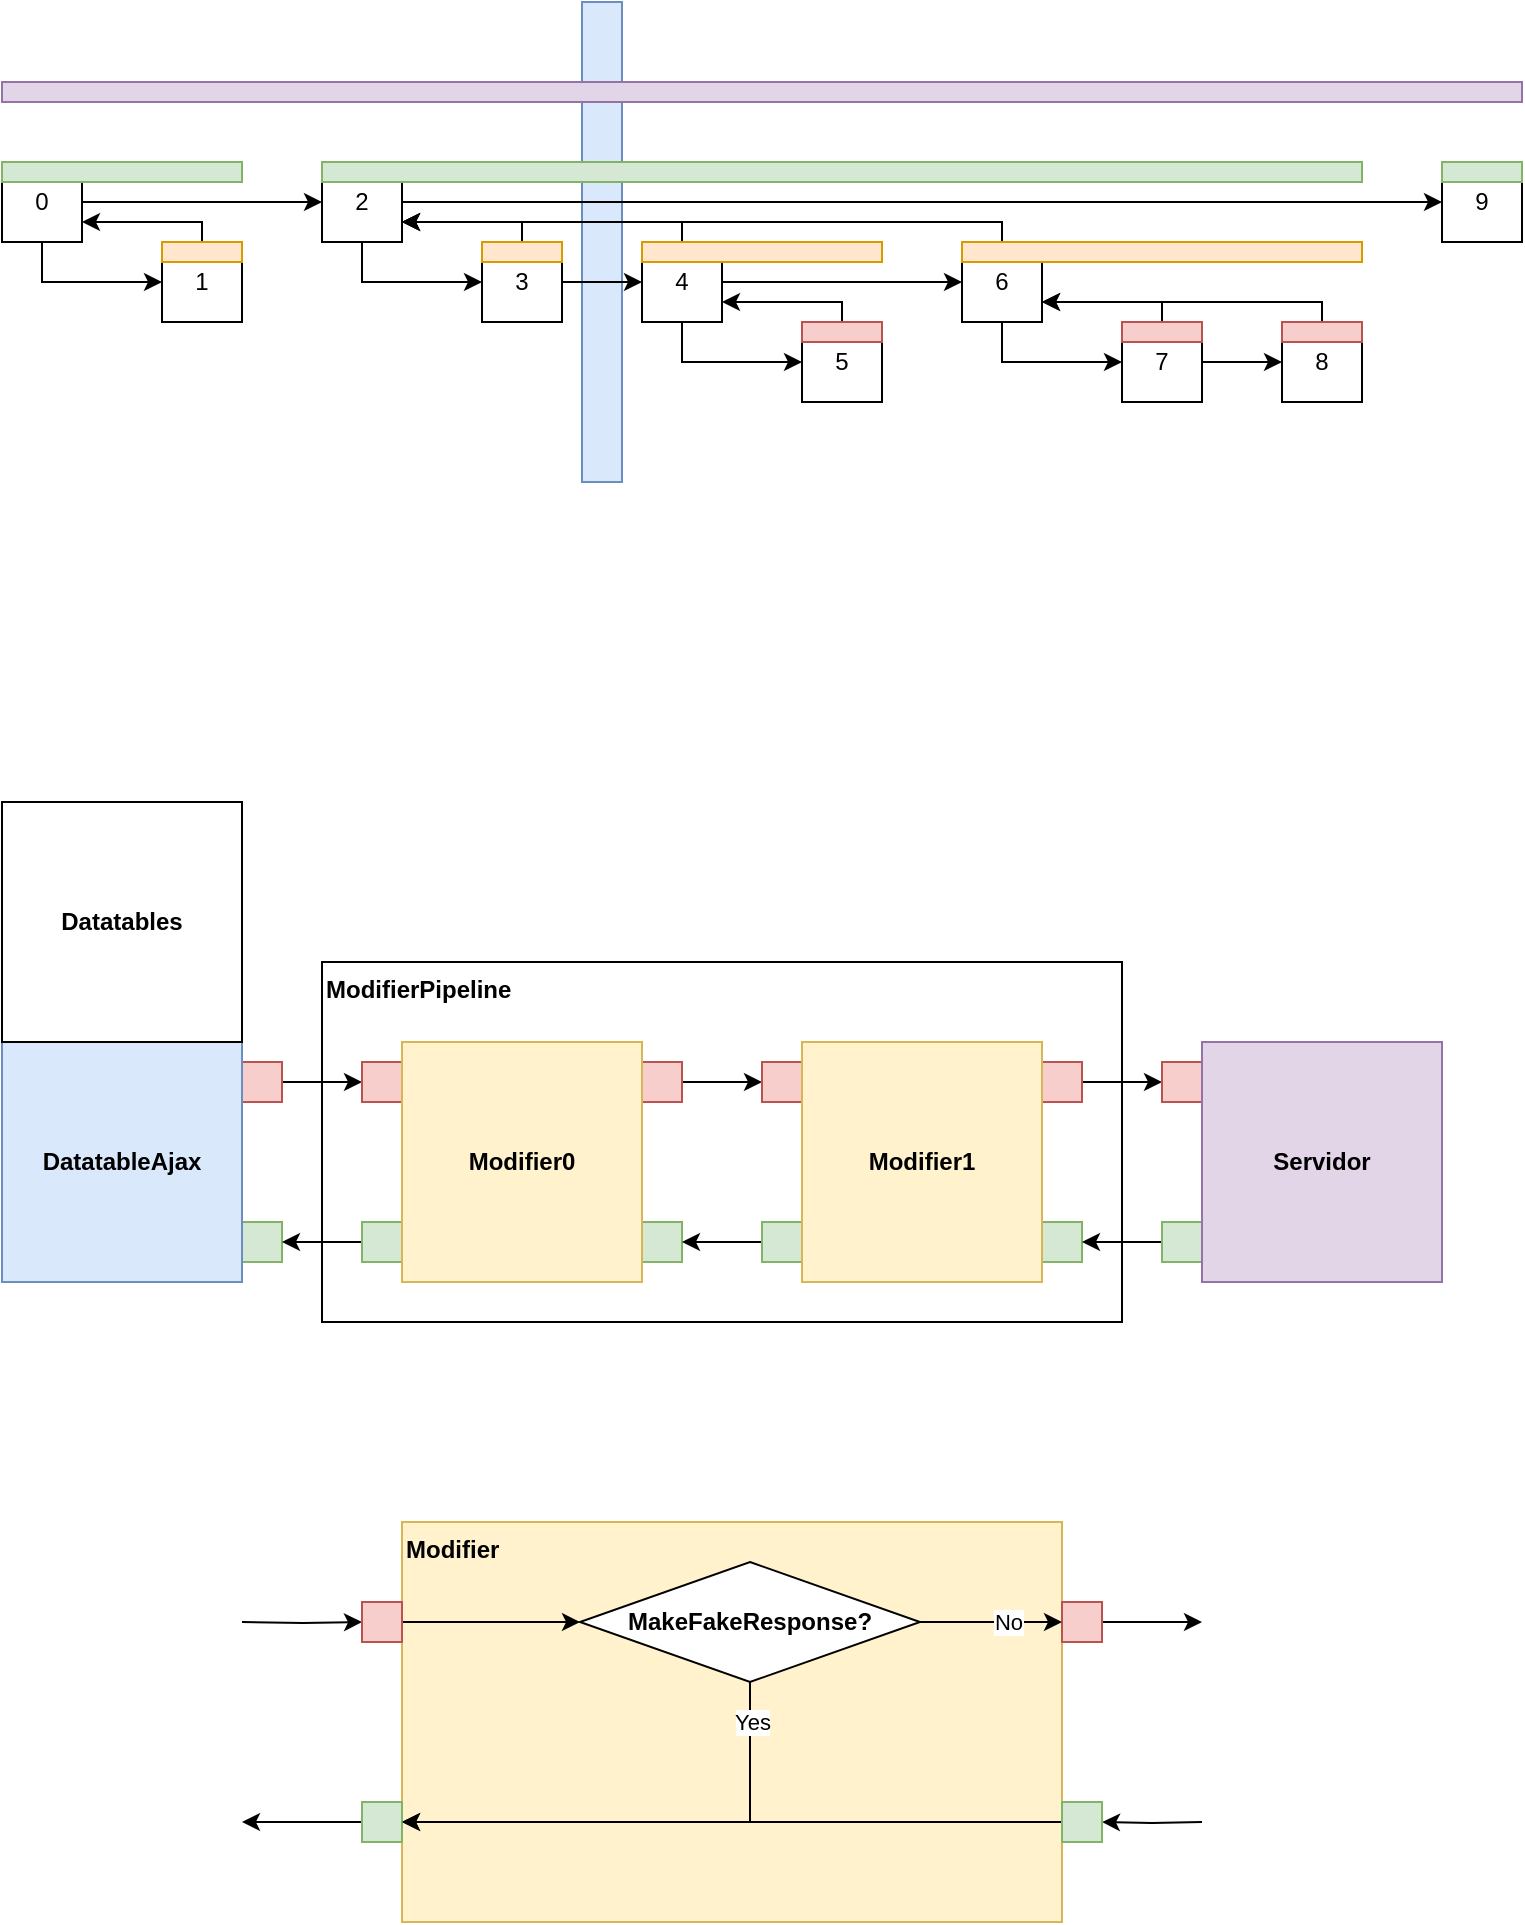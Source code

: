 <mxfile version="14.6.6" type="github">
  <diagram id="irB2v04NACGP2dBbuSmz" name="Page-1">
    <mxGraphModel dx="1240" dy="711" grid="1" gridSize="10" guides="1" tooltips="1" connect="1" arrows="1" fold="1" page="1" pageScale="1" pageWidth="827" pageHeight="1169" math="0" shadow="0">
      <root>
        <mxCell id="0" />
        <mxCell id="1" parent="0" />
        <mxCell id="42SlKrIPYoTbg7gqpLMP-43" value="&lt;b&gt;ModifierPipeline&lt;/b&gt;" style="rounded=0;whiteSpace=wrap;html=1;align=left;verticalAlign=top;" vertex="1" parent="1">
          <mxGeometry x="200" y="480" width="400" height="180" as="geometry" />
        </mxCell>
        <mxCell id="koz-F7RfOrb6fmqKRFEv-27" value="" style="rounded=0;whiteSpace=wrap;html=1;fillColor=#dae8fc;strokeColor=#6c8ebf;" parent="1" vertex="1">
          <mxGeometry x="330" width="20" height="240" as="geometry" />
        </mxCell>
        <mxCell id="koz-F7RfOrb6fmqKRFEv-3" style="edgeStyle=orthogonalEdgeStyle;rounded=0;orthogonalLoop=1;jettySize=auto;html=1;entryX=0;entryY=0.5;entryDx=0;entryDy=0;" parent="1" source="koz-F7RfOrb6fmqKRFEv-1" target="koz-F7RfOrb6fmqKRFEv-2" edge="1">
          <mxGeometry relative="1" as="geometry">
            <Array as="points">
              <mxPoint x="60" y="140" />
            </Array>
          </mxGeometry>
        </mxCell>
        <mxCell id="koz-F7RfOrb6fmqKRFEv-6" style="edgeStyle=orthogonalEdgeStyle;rounded=0;orthogonalLoop=1;jettySize=auto;html=1;entryX=0;entryY=0.5;entryDx=0;entryDy=0;" parent="1" source="koz-F7RfOrb6fmqKRFEv-1" target="koz-F7RfOrb6fmqKRFEv-4" edge="1">
          <mxGeometry relative="1" as="geometry" />
        </mxCell>
        <mxCell id="koz-F7RfOrb6fmqKRFEv-1" value="0" style="rounded=0;whiteSpace=wrap;html=1;" parent="1" vertex="1">
          <mxGeometry x="40" y="80" width="40" height="40" as="geometry" />
        </mxCell>
        <mxCell id="koz-F7RfOrb6fmqKRFEv-5" style="edgeStyle=orthogonalEdgeStyle;rounded=0;orthogonalLoop=1;jettySize=auto;html=1;entryX=1;entryY=0.75;entryDx=0;entryDy=0;" parent="1" source="koz-F7RfOrb6fmqKRFEv-2" target="koz-F7RfOrb6fmqKRFEv-1" edge="1">
          <mxGeometry relative="1" as="geometry">
            <Array as="points">
              <mxPoint x="140" y="110" />
            </Array>
          </mxGeometry>
        </mxCell>
        <mxCell id="koz-F7RfOrb6fmqKRFEv-2" value="1" style="rounded=0;whiteSpace=wrap;html=1;" parent="1" vertex="1">
          <mxGeometry x="120" y="120" width="40" height="40" as="geometry" />
        </mxCell>
        <mxCell id="koz-F7RfOrb6fmqKRFEv-16" style="edgeStyle=orthogonalEdgeStyle;rounded=0;orthogonalLoop=1;jettySize=auto;html=1;entryX=0;entryY=0.5;entryDx=0;entryDy=0;exitX=0.5;exitY=1;exitDx=0;exitDy=0;" parent="1" source="koz-F7RfOrb6fmqKRFEv-4" target="koz-F7RfOrb6fmqKRFEv-7" edge="1">
          <mxGeometry relative="1" as="geometry" />
        </mxCell>
        <mxCell id="koz-F7RfOrb6fmqKRFEv-26" style="edgeStyle=orthogonalEdgeStyle;rounded=0;orthogonalLoop=1;jettySize=auto;html=1;entryX=0;entryY=0.5;entryDx=0;entryDy=0;" parent="1" source="koz-F7RfOrb6fmqKRFEv-4" target="koz-F7RfOrb6fmqKRFEv-19" edge="1">
          <mxGeometry relative="1" as="geometry" />
        </mxCell>
        <mxCell id="koz-F7RfOrb6fmqKRFEv-4" value="2" style="rounded=0;whiteSpace=wrap;html=1;" parent="1" vertex="1">
          <mxGeometry x="200" y="80" width="40" height="40" as="geometry" />
        </mxCell>
        <mxCell id="koz-F7RfOrb6fmqKRFEv-13" style="edgeStyle=orthogonalEdgeStyle;rounded=0;orthogonalLoop=1;jettySize=auto;html=1;entryX=1;entryY=0.75;entryDx=0;entryDy=0;" parent="1" source="koz-F7RfOrb6fmqKRFEv-7" target="koz-F7RfOrb6fmqKRFEv-4" edge="1">
          <mxGeometry relative="1" as="geometry">
            <Array as="points">
              <mxPoint x="300" y="110" />
            </Array>
          </mxGeometry>
        </mxCell>
        <mxCell id="koz-F7RfOrb6fmqKRFEv-17" style="edgeStyle=orthogonalEdgeStyle;rounded=0;orthogonalLoop=1;jettySize=auto;html=1;entryX=0;entryY=0.5;entryDx=0;entryDy=0;" parent="1" source="koz-F7RfOrb6fmqKRFEv-7" target="koz-F7RfOrb6fmqKRFEv-8" edge="1">
          <mxGeometry relative="1" as="geometry" />
        </mxCell>
        <mxCell id="koz-F7RfOrb6fmqKRFEv-7" value="3" style="rounded=0;whiteSpace=wrap;html=1;" parent="1" vertex="1">
          <mxGeometry x="280" y="120" width="40" height="40" as="geometry" />
        </mxCell>
        <mxCell id="koz-F7RfOrb6fmqKRFEv-14" style="edgeStyle=orthogonalEdgeStyle;rounded=0;orthogonalLoop=1;jettySize=auto;html=1;entryX=1;entryY=0.75;entryDx=0;entryDy=0;" parent="1" source="koz-F7RfOrb6fmqKRFEv-8" target="koz-F7RfOrb6fmqKRFEv-4" edge="1">
          <mxGeometry relative="1" as="geometry">
            <Array as="points">
              <mxPoint x="380" y="110" />
            </Array>
          </mxGeometry>
        </mxCell>
        <mxCell id="koz-F7RfOrb6fmqKRFEv-18" style="edgeStyle=orthogonalEdgeStyle;rounded=0;orthogonalLoop=1;jettySize=auto;html=1;entryX=0;entryY=0.5;entryDx=0;entryDy=0;" parent="1" source="koz-F7RfOrb6fmqKRFEv-8" target="koz-F7RfOrb6fmqKRFEv-10" edge="1">
          <mxGeometry relative="1" as="geometry" />
        </mxCell>
        <mxCell id="koz-F7RfOrb6fmqKRFEv-21" style="edgeStyle=orthogonalEdgeStyle;rounded=0;orthogonalLoop=1;jettySize=auto;html=1;entryX=0;entryY=0.5;entryDx=0;entryDy=0;" parent="1" source="koz-F7RfOrb6fmqKRFEv-8" target="koz-F7RfOrb6fmqKRFEv-9" edge="1">
          <mxGeometry relative="1" as="geometry">
            <Array as="points">
              <mxPoint x="380" y="180" />
            </Array>
          </mxGeometry>
        </mxCell>
        <mxCell id="koz-F7RfOrb6fmqKRFEv-8" value="4" style="rounded=0;whiteSpace=wrap;html=1;" parent="1" vertex="1">
          <mxGeometry x="360" y="120" width="40" height="40" as="geometry" />
        </mxCell>
        <mxCell id="koz-F7RfOrb6fmqKRFEv-20" style="edgeStyle=orthogonalEdgeStyle;rounded=0;orthogonalLoop=1;jettySize=auto;html=1;entryX=1;entryY=0.75;entryDx=0;entryDy=0;" parent="1" source="koz-F7RfOrb6fmqKRFEv-9" target="koz-F7RfOrb6fmqKRFEv-8" edge="1">
          <mxGeometry relative="1" as="geometry">
            <Array as="points">
              <mxPoint x="460" y="150" />
            </Array>
          </mxGeometry>
        </mxCell>
        <mxCell id="koz-F7RfOrb6fmqKRFEv-9" value="5" style="rounded=0;whiteSpace=wrap;html=1;" parent="1" vertex="1">
          <mxGeometry x="440" y="160" width="40" height="40" as="geometry" />
        </mxCell>
        <mxCell id="koz-F7RfOrb6fmqKRFEv-15" style="edgeStyle=orthogonalEdgeStyle;rounded=0;orthogonalLoop=1;jettySize=auto;html=1;entryX=1;entryY=0.75;entryDx=0;entryDy=0;" parent="1" source="koz-F7RfOrb6fmqKRFEv-10" target="koz-F7RfOrb6fmqKRFEv-4" edge="1">
          <mxGeometry relative="1" as="geometry">
            <Array as="points">
              <mxPoint x="540" y="110" />
            </Array>
          </mxGeometry>
        </mxCell>
        <mxCell id="koz-F7RfOrb6fmqKRFEv-24" style="edgeStyle=orthogonalEdgeStyle;rounded=0;orthogonalLoop=1;jettySize=auto;html=1;entryX=0;entryY=0.5;entryDx=0;entryDy=0;" parent="1" source="koz-F7RfOrb6fmqKRFEv-10" target="koz-F7RfOrb6fmqKRFEv-11" edge="1">
          <mxGeometry relative="1" as="geometry">
            <Array as="points">
              <mxPoint x="540" y="180" />
            </Array>
          </mxGeometry>
        </mxCell>
        <mxCell id="koz-F7RfOrb6fmqKRFEv-10" value="6" style="rounded=0;whiteSpace=wrap;html=1;" parent="1" vertex="1">
          <mxGeometry x="520" y="120" width="40" height="40" as="geometry" />
        </mxCell>
        <mxCell id="koz-F7RfOrb6fmqKRFEv-22" style="edgeStyle=orthogonalEdgeStyle;rounded=0;orthogonalLoop=1;jettySize=auto;html=1;entryX=1;entryY=0.75;entryDx=0;entryDy=0;" parent="1" source="koz-F7RfOrb6fmqKRFEv-11" target="koz-F7RfOrb6fmqKRFEv-10" edge="1">
          <mxGeometry relative="1" as="geometry">
            <Array as="points">
              <mxPoint x="620" y="150" />
            </Array>
          </mxGeometry>
        </mxCell>
        <mxCell id="koz-F7RfOrb6fmqKRFEv-25" style="edgeStyle=orthogonalEdgeStyle;rounded=0;orthogonalLoop=1;jettySize=auto;html=1;entryX=0;entryY=0.5;entryDx=0;entryDy=0;" parent="1" source="koz-F7RfOrb6fmqKRFEv-11" target="koz-F7RfOrb6fmqKRFEv-12" edge="1">
          <mxGeometry relative="1" as="geometry" />
        </mxCell>
        <mxCell id="koz-F7RfOrb6fmqKRFEv-11" value="7" style="rounded=0;whiteSpace=wrap;html=1;" parent="1" vertex="1">
          <mxGeometry x="600" y="160" width="40" height="40" as="geometry" />
        </mxCell>
        <mxCell id="koz-F7RfOrb6fmqKRFEv-23" style="edgeStyle=orthogonalEdgeStyle;rounded=0;orthogonalLoop=1;jettySize=auto;html=1;entryX=1;entryY=0.75;entryDx=0;entryDy=0;" parent="1" source="koz-F7RfOrb6fmqKRFEv-12" target="koz-F7RfOrb6fmqKRFEv-10" edge="1">
          <mxGeometry relative="1" as="geometry">
            <Array as="points">
              <mxPoint x="700" y="150" />
            </Array>
          </mxGeometry>
        </mxCell>
        <mxCell id="koz-F7RfOrb6fmqKRFEv-12" value="8" style="rounded=0;whiteSpace=wrap;html=1;" parent="1" vertex="1">
          <mxGeometry x="680" y="160" width="40" height="40" as="geometry" />
        </mxCell>
        <mxCell id="koz-F7RfOrb6fmqKRFEv-19" value="9" style="rounded=0;whiteSpace=wrap;html=1;" parent="1" vertex="1">
          <mxGeometry x="760" y="80" width="40" height="40" as="geometry" />
        </mxCell>
        <mxCell id="koz-F7RfOrb6fmqKRFEv-28" value="" style="rounded=0;whiteSpace=wrap;html=1;fillColor=#d5e8d4;strokeColor=#82b366;" parent="1" vertex="1">
          <mxGeometry x="200" y="80" width="520" height="10" as="geometry" />
        </mxCell>
        <mxCell id="koz-F7RfOrb6fmqKRFEv-29" value="" style="rounded=0;whiteSpace=wrap;html=1;fillColor=#ffe6cc;strokeColor=#d79b00;" parent="1" vertex="1">
          <mxGeometry x="280" y="120" width="40" height="10" as="geometry" />
        </mxCell>
        <mxCell id="koz-F7RfOrb6fmqKRFEv-30" value="" style="rounded=0;whiteSpace=wrap;html=1;fillColor=#ffe6cc;strokeColor=#d79b00;" parent="1" vertex="1">
          <mxGeometry x="360" y="120" width="120" height="10" as="geometry" />
        </mxCell>
        <mxCell id="koz-F7RfOrb6fmqKRFEv-31" value="" style="rounded=0;whiteSpace=wrap;html=1;fillColor=#f8cecc;strokeColor=#b85450;" parent="1" vertex="1">
          <mxGeometry x="440" y="160" width="40" height="10" as="geometry" />
        </mxCell>
        <mxCell id="koz-F7RfOrb6fmqKRFEv-32" value="" style="rounded=0;whiteSpace=wrap;html=1;fillColor=#ffe6cc;strokeColor=#d79b00;" parent="1" vertex="1">
          <mxGeometry x="520" y="120" width="200" height="10" as="geometry" />
        </mxCell>
        <mxCell id="koz-F7RfOrb6fmqKRFEv-33" value="" style="rounded=0;whiteSpace=wrap;html=1;fillColor=#f8cecc;strokeColor=#b85450;" parent="1" vertex="1">
          <mxGeometry x="600" y="160" width="40" height="10" as="geometry" />
        </mxCell>
        <mxCell id="koz-F7RfOrb6fmqKRFEv-34" value="" style="rounded=0;whiteSpace=wrap;html=1;fillColor=#f8cecc;strokeColor=#b85450;" parent="1" vertex="1">
          <mxGeometry x="680" y="160" width="40" height="10" as="geometry" />
        </mxCell>
        <mxCell id="koz-F7RfOrb6fmqKRFEv-35" value="" style="rounded=0;whiteSpace=wrap;html=1;fillColor=#ffe6cc;strokeColor=#d79b00;" parent="1" vertex="1">
          <mxGeometry x="120" y="120" width="40" height="10" as="geometry" />
        </mxCell>
        <mxCell id="koz-F7RfOrb6fmqKRFEv-36" value="" style="rounded=0;whiteSpace=wrap;html=1;fillColor=#d5e8d4;strokeColor=#82b366;" parent="1" vertex="1">
          <mxGeometry x="40" y="80" width="120" height="10" as="geometry" />
        </mxCell>
        <mxCell id="koz-F7RfOrb6fmqKRFEv-37" value="" style="rounded=0;whiteSpace=wrap;html=1;fillColor=#e1d5e7;strokeColor=#9673a6;" parent="1" vertex="1">
          <mxGeometry x="40" y="40" width="760" height="10" as="geometry" />
        </mxCell>
        <mxCell id="koz-F7RfOrb6fmqKRFEv-40" value="" style="rounded=0;whiteSpace=wrap;html=1;fillColor=#d5e8d4;strokeColor=#82b366;" parent="1" vertex="1">
          <mxGeometry x="760" y="80" width="40" height="10" as="geometry" />
        </mxCell>
        <mxCell id="42SlKrIPYoTbg7gqpLMP-37" style="edgeStyle=orthogonalEdgeStyle;rounded=0;orthogonalLoop=1;jettySize=auto;html=1;" edge="1" parent="1" source="42SlKrIPYoTbg7gqpLMP-20" target="42SlKrIPYoTbg7gqpLMP-27">
          <mxGeometry relative="1" as="geometry" />
        </mxCell>
        <mxCell id="42SlKrIPYoTbg7gqpLMP-20" value="" style="rounded=0;whiteSpace=wrap;html=1;fillColor=#f8cecc;strokeColor=#b85450;" vertex="1" parent="1">
          <mxGeometry x="160" y="530" width="20" height="20" as="geometry" />
        </mxCell>
        <mxCell id="42SlKrIPYoTbg7gqpLMP-21" value="" style="rounded=0;whiteSpace=wrap;html=1;fillColor=#d5e8d4;strokeColor=#82b366;" vertex="1" parent="1">
          <mxGeometry x="160" y="610" width="20" height="20" as="geometry" />
        </mxCell>
        <mxCell id="42SlKrIPYoTbg7gqpLMP-19" value="&lt;b&gt;DatatableAjax&lt;/b&gt;" style="rounded=0;whiteSpace=wrap;html=1;fillColor=#dae8fc;strokeColor=#6c8ebf;" vertex="1" parent="1">
          <mxGeometry x="40" y="520" width="120" height="120" as="geometry" />
        </mxCell>
        <mxCell id="42SlKrIPYoTbg7gqpLMP-38" style="edgeStyle=orthogonalEdgeStyle;rounded=0;orthogonalLoop=1;jettySize=auto;html=1;" edge="1" parent="1" source="42SlKrIPYoTbg7gqpLMP-24" target="42SlKrIPYoTbg7gqpLMP-32">
          <mxGeometry relative="1" as="geometry" />
        </mxCell>
        <mxCell id="42SlKrIPYoTbg7gqpLMP-24" value="" style="rounded=0;whiteSpace=wrap;html=1;fillColor=#f8cecc;strokeColor=#b85450;" vertex="1" parent="1">
          <mxGeometry x="360" y="530" width="20" height="20" as="geometry" />
        </mxCell>
        <mxCell id="42SlKrIPYoTbg7gqpLMP-25" value="" style="rounded=0;whiteSpace=wrap;html=1;fillColor=#d5e8d4;strokeColor=#82b366;" vertex="1" parent="1">
          <mxGeometry x="360" y="610" width="20" height="20" as="geometry" />
        </mxCell>
        <mxCell id="42SlKrIPYoTbg7gqpLMP-40" style="edgeStyle=orthogonalEdgeStyle;rounded=0;orthogonalLoop=1;jettySize=auto;html=1;" edge="1" parent="1" source="42SlKrIPYoTbg7gqpLMP-26" target="42SlKrIPYoTbg7gqpLMP-21">
          <mxGeometry relative="1" as="geometry" />
        </mxCell>
        <mxCell id="42SlKrIPYoTbg7gqpLMP-26" value="" style="rounded=0;whiteSpace=wrap;html=1;fillColor=#d5e8d4;strokeColor=#82b366;" vertex="1" parent="1">
          <mxGeometry x="220" y="610" width="20" height="20" as="geometry" />
        </mxCell>
        <mxCell id="42SlKrIPYoTbg7gqpLMP-27" value="" style="rounded=0;whiteSpace=wrap;html=1;fillColor=#f8cecc;strokeColor=#b85450;" vertex="1" parent="1">
          <mxGeometry x="220" y="530" width="20" height="20" as="geometry" />
        </mxCell>
        <mxCell id="42SlKrIPYoTbg7gqpLMP-28" value="&lt;b&gt;Modifier0&lt;/b&gt;" style="rounded=0;whiteSpace=wrap;html=1;fillColor=#fff2cc;strokeColor=#d6b656;" vertex="1" parent="1">
          <mxGeometry x="240" y="520" width="120" height="120" as="geometry" />
        </mxCell>
        <mxCell id="42SlKrIPYoTbg7gqpLMP-39" style="edgeStyle=orthogonalEdgeStyle;rounded=0;orthogonalLoop=1;jettySize=auto;html=1;" edge="1" parent="1" source="42SlKrIPYoTbg7gqpLMP-29" target="42SlKrIPYoTbg7gqpLMP-34">
          <mxGeometry relative="1" as="geometry" />
        </mxCell>
        <mxCell id="42SlKrIPYoTbg7gqpLMP-29" value="" style="rounded=0;whiteSpace=wrap;html=1;fillColor=#f8cecc;strokeColor=#b85450;" vertex="1" parent="1">
          <mxGeometry x="560" y="530" width="20" height="20" as="geometry" />
        </mxCell>
        <mxCell id="42SlKrIPYoTbg7gqpLMP-30" value="" style="rounded=0;whiteSpace=wrap;html=1;fillColor=#d5e8d4;strokeColor=#82b366;" vertex="1" parent="1">
          <mxGeometry x="560" y="610" width="20" height="20" as="geometry" />
        </mxCell>
        <mxCell id="42SlKrIPYoTbg7gqpLMP-41" style="edgeStyle=orthogonalEdgeStyle;rounded=0;orthogonalLoop=1;jettySize=auto;html=1;" edge="1" parent="1" source="42SlKrIPYoTbg7gqpLMP-31" target="42SlKrIPYoTbg7gqpLMP-25">
          <mxGeometry relative="1" as="geometry" />
        </mxCell>
        <mxCell id="42SlKrIPYoTbg7gqpLMP-31" value="" style="rounded=0;whiteSpace=wrap;html=1;fillColor=#d5e8d4;strokeColor=#82b366;" vertex="1" parent="1">
          <mxGeometry x="420" y="610" width="20" height="20" as="geometry" />
        </mxCell>
        <mxCell id="42SlKrIPYoTbg7gqpLMP-32" value="" style="rounded=0;whiteSpace=wrap;html=1;fillColor=#f8cecc;strokeColor=#b85450;" vertex="1" parent="1">
          <mxGeometry x="420" y="530" width="20" height="20" as="geometry" />
        </mxCell>
        <mxCell id="42SlKrIPYoTbg7gqpLMP-33" value="&lt;b&gt;Modifier1&lt;/b&gt;" style="rounded=0;whiteSpace=wrap;html=1;fillColor=#fff2cc;strokeColor=#d6b656;" vertex="1" parent="1">
          <mxGeometry x="440" y="520" width="120" height="120" as="geometry" />
        </mxCell>
        <mxCell id="42SlKrIPYoTbg7gqpLMP-34" value="" style="rounded=0;whiteSpace=wrap;html=1;fillColor=#f8cecc;strokeColor=#b85450;" vertex="1" parent="1">
          <mxGeometry x="620" y="530" width="20" height="20" as="geometry" />
        </mxCell>
        <mxCell id="42SlKrIPYoTbg7gqpLMP-42" style="edgeStyle=orthogonalEdgeStyle;rounded=0;orthogonalLoop=1;jettySize=auto;html=1;" edge="1" parent="1" source="42SlKrIPYoTbg7gqpLMP-35" target="42SlKrIPYoTbg7gqpLMP-30">
          <mxGeometry relative="1" as="geometry" />
        </mxCell>
        <mxCell id="42SlKrIPYoTbg7gqpLMP-35" value="" style="rounded=0;whiteSpace=wrap;html=1;fillColor=#d5e8d4;strokeColor=#82b366;" vertex="1" parent="1">
          <mxGeometry x="620" y="610" width="20" height="20" as="geometry" />
        </mxCell>
        <mxCell id="42SlKrIPYoTbg7gqpLMP-36" value="&lt;b&gt;Servidor&lt;/b&gt;" style="rounded=0;whiteSpace=wrap;html=1;fillColor=#e1d5e7;strokeColor=#9673a6;" vertex="1" parent="1">
          <mxGeometry x="640" y="520" width="120" height="120" as="geometry" />
        </mxCell>
        <mxCell id="42SlKrIPYoTbg7gqpLMP-48" value="&lt;b&gt;Modifier&lt;/b&gt;" style="rounded=0;whiteSpace=wrap;html=1;fillColor=#fff2cc;strokeColor=#d6b656;align=left;verticalAlign=top;" vertex="1" parent="1">
          <mxGeometry x="240" y="760" width="330" height="200" as="geometry" />
        </mxCell>
        <mxCell id="42SlKrIPYoTbg7gqpLMP-63" style="edgeStyle=orthogonalEdgeStyle;rounded=0;orthogonalLoop=1;jettySize=auto;html=1;" edge="1" parent="1" source="42SlKrIPYoTbg7gqpLMP-44">
          <mxGeometry relative="1" as="geometry">
            <mxPoint x="640.0" y="810" as="targetPoint" />
          </mxGeometry>
        </mxCell>
        <mxCell id="42SlKrIPYoTbg7gqpLMP-44" value="" style="rounded=0;whiteSpace=wrap;html=1;fillColor=#f8cecc;strokeColor=#b85450;" vertex="1" parent="1">
          <mxGeometry x="570" y="800" width="20" height="20" as="geometry" />
        </mxCell>
        <mxCell id="42SlKrIPYoTbg7gqpLMP-58" style="edgeStyle=orthogonalEdgeStyle;rounded=0;orthogonalLoop=1;jettySize=auto;html=1;entryX=0;entryY=0.75;entryDx=0;entryDy=0;" edge="1" parent="1" source="42SlKrIPYoTbg7gqpLMP-45" target="42SlKrIPYoTbg7gqpLMP-48">
          <mxGeometry relative="1" as="geometry">
            <Array as="points">
              <mxPoint x="560" y="910" />
              <mxPoint x="560" y="910" />
            </Array>
          </mxGeometry>
        </mxCell>
        <mxCell id="42SlKrIPYoTbg7gqpLMP-64" style="edgeStyle=orthogonalEdgeStyle;rounded=0;orthogonalLoop=1;jettySize=auto;html=1;" edge="1" parent="1" target="42SlKrIPYoTbg7gqpLMP-45">
          <mxGeometry relative="1" as="geometry">
            <mxPoint x="640.0" y="910" as="sourcePoint" />
          </mxGeometry>
        </mxCell>
        <mxCell id="42SlKrIPYoTbg7gqpLMP-45" value="" style="rounded=0;whiteSpace=wrap;html=1;fillColor=#d5e8d4;strokeColor=#82b366;" vertex="1" parent="1">
          <mxGeometry x="570" y="900" width="20" height="20" as="geometry" />
        </mxCell>
        <mxCell id="42SlKrIPYoTbg7gqpLMP-62" style="edgeStyle=orthogonalEdgeStyle;rounded=0;orthogonalLoop=1;jettySize=auto;html=1;" edge="1" parent="1" source="42SlKrIPYoTbg7gqpLMP-46">
          <mxGeometry relative="1" as="geometry">
            <mxPoint x="160" y="910" as="targetPoint" />
          </mxGeometry>
        </mxCell>
        <mxCell id="42SlKrIPYoTbg7gqpLMP-46" value="" style="rounded=0;whiteSpace=wrap;html=1;fillColor=#d5e8d4;strokeColor=#82b366;" vertex="1" parent="1">
          <mxGeometry x="220" y="900" width="20" height="20" as="geometry" />
        </mxCell>
        <mxCell id="42SlKrIPYoTbg7gqpLMP-54" style="edgeStyle=orthogonalEdgeStyle;rounded=0;orthogonalLoop=1;jettySize=auto;html=1;entryX=0;entryY=0.5;entryDx=0;entryDy=0;" edge="1" parent="1" source="42SlKrIPYoTbg7gqpLMP-47" target="42SlKrIPYoTbg7gqpLMP-53">
          <mxGeometry relative="1" as="geometry" />
        </mxCell>
        <mxCell id="42SlKrIPYoTbg7gqpLMP-61" style="edgeStyle=orthogonalEdgeStyle;rounded=0;orthogonalLoop=1;jettySize=auto;html=1;" edge="1" parent="1" target="42SlKrIPYoTbg7gqpLMP-47">
          <mxGeometry relative="1" as="geometry">
            <mxPoint x="160" y="810" as="sourcePoint" />
          </mxGeometry>
        </mxCell>
        <mxCell id="42SlKrIPYoTbg7gqpLMP-47" value="" style="rounded=0;whiteSpace=wrap;html=1;fillColor=#f8cecc;strokeColor=#b85450;" vertex="1" parent="1">
          <mxGeometry x="220" y="800" width="20" height="20" as="geometry" />
        </mxCell>
        <mxCell id="42SlKrIPYoTbg7gqpLMP-56" style="edgeStyle=orthogonalEdgeStyle;rounded=0;orthogonalLoop=1;jettySize=auto;html=1;entryX=0;entryY=0.5;entryDx=0;entryDy=0;" edge="1" parent="1" source="42SlKrIPYoTbg7gqpLMP-53" target="42SlKrIPYoTbg7gqpLMP-44">
          <mxGeometry relative="1" as="geometry">
            <Array as="points" />
          </mxGeometry>
        </mxCell>
        <mxCell id="42SlKrIPYoTbg7gqpLMP-60" value="No" style="edgeLabel;html=1;align=center;verticalAlign=middle;resizable=0;points=[];" vertex="1" connectable="0" parent="42SlKrIPYoTbg7gqpLMP-56">
          <mxGeometry x="0.241" relative="1" as="geometry">
            <mxPoint as="offset" />
          </mxGeometry>
        </mxCell>
        <mxCell id="42SlKrIPYoTbg7gqpLMP-57" style="edgeStyle=orthogonalEdgeStyle;rounded=0;orthogonalLoop=1;jettySize=auto;html=1;" edge="1" parent="1" source="42SlKrIPYoTbg7gqpLMP-53" target="42SlKrIPYoTbg7gqpLMP-46">
          <mxGeometry relative="1" as="geometry">
            <Array as="points">
              <mxPoint x="414" y="910" />
            </Array>
          </mxGeometry>
        </mxCell>
        <mxCell id="42SlKrIPYoTbg7gqpLMP-59" value="Yes" style="edgeLabel;html=1;align=center;verticalAlign=middle;resizable=0;points=[];" vertex="1" connectable="0" parent="42SlKrIPYoTbg7gqpLMP-57">
          <mxGeometry x="-0.838" y="1" relative="1" as="geometry">
            <mxPoint as="offset" />
          </mxGeometry>
        </mxCell>
        <mxCell id="42SlKrIPYoTbg7gqpLMP-53" value="&lt;b&gt;MakeFakeResponse?&lt;/b&gt;" style="rhombus;whiteSpace=wrap;html=1;" vertex="1" parent="1">
          <mxGeometry x="329" y="780" width="170" height="60" as="geometry" />
        </mxCell>
        <mxCell id="42SlKrIPYoTbg7gqpLMP-65" value="&lt;b&gt;Datatables&lt;/b&gt;" style="rounded=0;whiteSpace=wrap;html=1;" vertex="1" parent="1">
          <mxGeometry x="40" y="400" width="120" height="120" as="geometry" />
        </mxCell>
      </root>
    </mxGraphModel>
  </diagram>
</mxfile>
